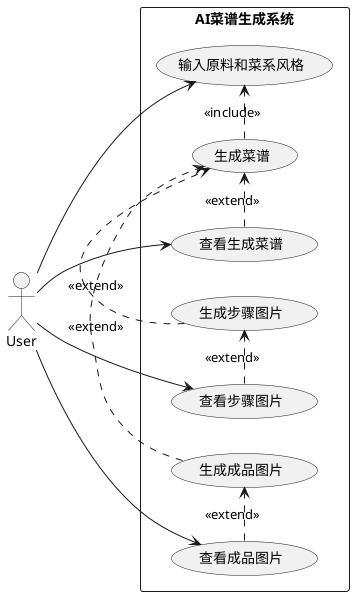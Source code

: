 @startuml user_case
left to right direction 

actor "User" as user 

rectangle "AI菜谱生成系统" {
  usecase "输入原料和菜系风格" as uc_input
  usecase "生成菜谱" as uc_generate_recipe
  usecase "查看生成菜谱" as uc_view_recipe
  usecase "生成步骤图片" as uc_generate_steps_img
  usecase "查看步骤图片" as uc_view_steps_img
  usecase "生成成品图片" as uc_generate_dish_img
  usecase "查看成品图片" as uc_view_dish_img

  user --> uc_input
  user --> uc_view_recipe
  user --> uc_view_steps_img
  user --> uc_view_dish_img


  uc_generate_recipe .> uc_input : <<include>>
  uc_generate_steps_img .> uc_generate_recipe : <<extend>>
  uc_generate_dish_img .> uc_generate_recipe : <<extend>>
  

  uc_view_recipe .> uc_generate_recipe : <<extend>>
  uc_view_steps_img .> uc_generate_steps_img : <<extend>>
  uc_view_dish_img .> uc_generate_dish_img : <<extend>>
}
@enduml